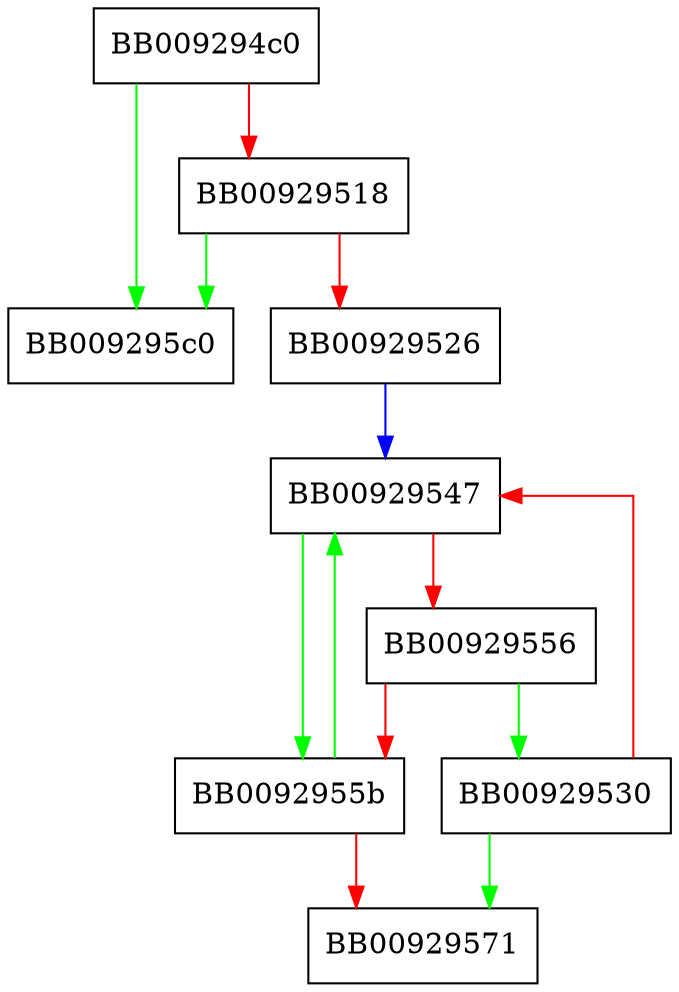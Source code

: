 digraph __frame_state_for {
  node [shape="box"];
  graph [splines=ortho];
  BB009294c0 -> BB009295c0 [color="green"];
  BB009294c0 -> BB00929518 [color="red"];
  BB00929518 -> BB009295c0 [color="green"];
  BB00929518 -> BB00929526 [color="red"];
  BB00929526 -> BB00929547 [color="blue"];
  BB00929530 -> BB00929571 [color="green"];
  BB00929530 -> BB00929547 [color="red"];
  BB00929547 -> BB0092955b [color="green"];
  BB00929547 -> BB00929556 [color="red"];
  BB00929556 -> BB00929530 [color="green"];
  BB00929556 -> BB0092955b [color="red"];
  BB0092955b -> BB00929547 [color="green"];
  BB0092955b -> BB00929571 [color="red"];
}